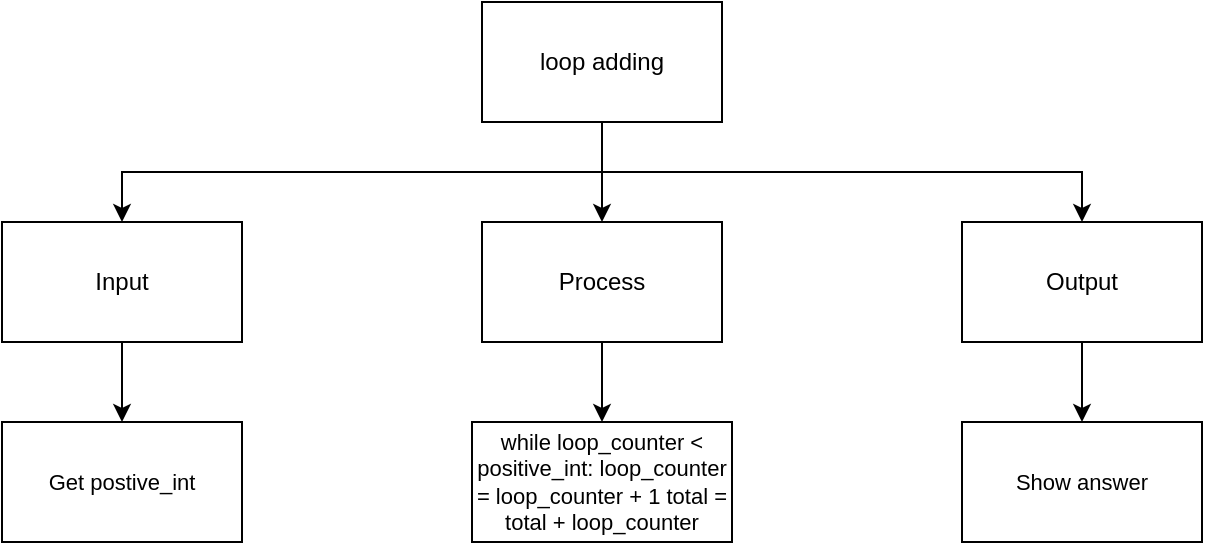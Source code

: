 <mxfile>
    <diagram id="iPy8nxO4DB-16Z_v7q7M" name="Page-1">
        <mxGraphModel dx="1074" dy="741" grid="1" gridSize="10" guides="1" tooltips="1" connect="1" arrows="1" fold="1" page="1" pageScale="1" pageWidth="827" pageHeight="1169" math="0" shadow="0">
            <root>
                <mxCell id="0"/>
                <mxCell id="1" parent="0"/>
                <mxCell id="6" style="edgeStyle=none;html=1;exitX=0.5;exitY=1;exitDx=0;exitDy=0;entryX=0.5;entryY=0;entryDx=0;entryDy=0;" parent="1" source="2" target="3" edge="1">
                    <mxGeometry relative="1" as="geometry"/>
                </mxCell>
                <mxCell id="7" style="edgeStyle=orthogonalEdgeStyle;html=1;exitX=0.5;exitY=1;exitDx=0;exitDy=0;entryX=0.5;entryY=0;entryDx=0;entryDy=0;rounded=0;" parent="1" source="2" target="4" edge="1">
                    <mxGeometry relative="1" as="geometry"/>
                </mxCell>
                <mxCell id="8" style="edgeStyle=orthogonalEdgeStyle;shape=connector;rounded=0;html=1;labelBackgroundColor=default;fontFamily=Helvetica;fontSize=11;fontColor=default;endArrow=classic;strokeColor=default;exitX=0.5;exitY=1;exitDx=0;exitDy=0;" parent="1" source="2" target="5" edge="1">
                    <mxGeometry relative="1" as="geometry"/>
                </mxCell>
                <mxCell id="2" value="loop adding" style="rounded=0;whiteSpace=wrap;html=1;" parent="1" vertex="1">
                    <mxGeometry x="360" y="110" width="120" height="60" as="geometry"/>
                </mxCell>
                <mxCell id="16" style="edgeStyle=orthogonalEdgeStyle;shape=connector;rounded=0;html=1;labelBackgroundColor=default;fontFamily=Helvetica;fontSize=11;fontColor=default;endArrow=classic;strokeColor=default;" parent="1" source="3" target="12" edge="1">
                    <mxGeometry relative="1" as="geometry"/>
                </mxCell>
                <mxCell id="3" value="Process" style="rounded=0;whiteSpace=wrap;html=1;" parent="1" vertex="1">
                    <mxGeometry x="360" y="220" width="120" height="60" as="geometry"/>
                </mxCell>
                <mxCell id="10" style="edgeStyle=orthogonalEdgeStyle;shape=connector;rounded=0;html=1;exitX=0.5;exitY=1;exitDx=0;exitDy=0;labelBackgroundColor=default;fontFamily=Helvetica;fontSize=11;fontColor=default;endArrow=classic;strokeColor=default;" parent="1" source="4" target="9" edge="1">
                    <mxGeometry relative="1" as="geometry"/>
                </mxCell>
                <mxCell id="4" value="Input" style="rounded=0;whiteSpace=wrap;html=1;" parent="1" vertex="1">
                    <mxGeometry x="120" y="220" width="120" height="60" as="geometry"/>
                </mxCell>
                <mxCell id="15" style="edgeStyle=orthogonalEdgeStyle;shape=connector;rounded=0;html=1;labelBackgroundColor=default;fontFamily=Helvetica;fontSize=11;fontColor=default;endArrow=classic;strokeColor=default;" parent="1" source="5" target="14" edge="1">
                    <mxGeometry relative="1" as="geometry"/>
                </mxCell>
                <mxCell id="5" value="Output" style="rounded=0;whiteSpace=wrap;html=1;" parent="1" vertex="1">
                    <mxGeometry x="600" y="220" width="120" height="60" as="geometry"/>
                </mxCell>
                <mxCell id="9" value="Get postive_int" style="rounded=0;whiteSpace=wrap;html=1;fontFamily=Helvetica;fontSize=11;fontColor=default;" parent="1" vertex="1">
                    <mxGeometry x="120" y="320" width="120" height="60" as="geometry"/>
                </mxCell>
                <mxCell id="12" value="while loop_counter &amp;lt; positive_int: loop_counter = loop_counter + 1 total = total + loop_counter" style="rounded=0;whiteSpace=wrap;html=1;fontFamily=Helvetica;fontSize=11;fontColor=default;" parent="1" vertex="1">
                    <mxGeometry x="355" y="320" width="130" height="60" as="geometry"/>
                </mxCell>
                <mxCell id="14" value="Show answer" style="rounded=0;whiteSpace=wrap;html=1;fontFamily=Helvetica;fontSize=11;fontColor=default;" parent="1" vertex="1">
                    <mxGeometry x="600" y="320" width="120" height="60" as="geometry"/>
                </mxCell>
            </root>
        </mxGraphModel>
    </diagram>
</mxfile>